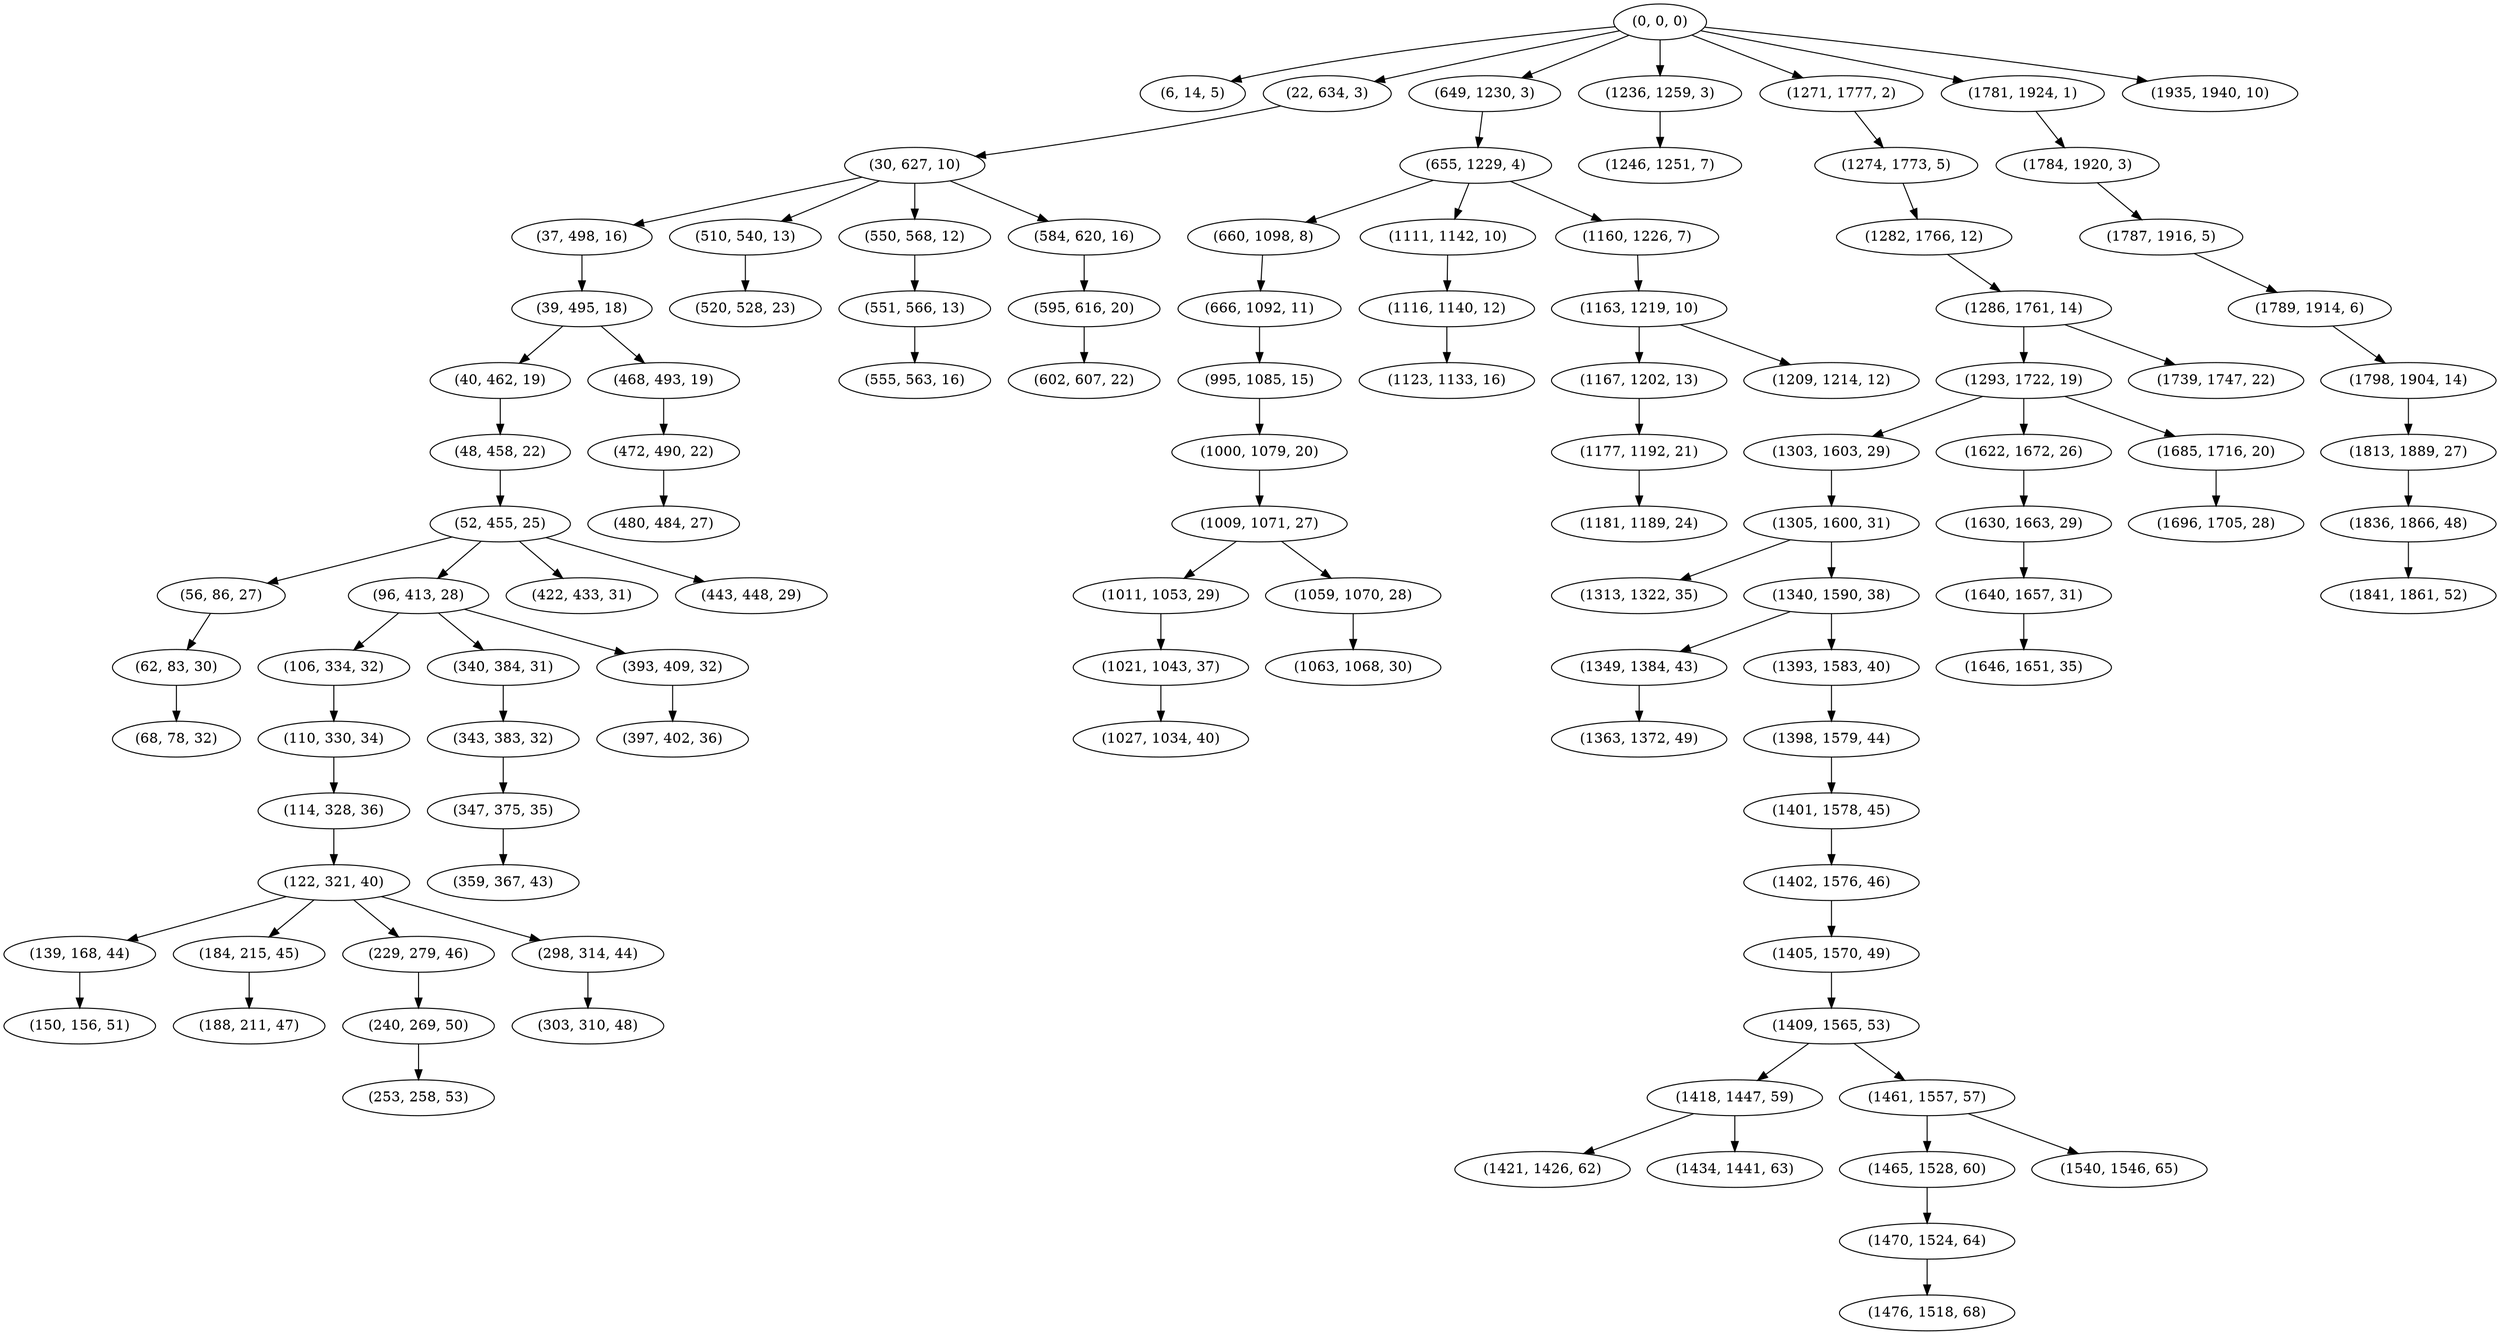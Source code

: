 digraph tree {
    "(0, 0, 0)";
    "(6, 14, 5)";
    "(22, 634, 3)";
    "(30, 627, 10)";
    "(37, 498, 16)";
    "(39, 495, 18)";
    "(40, 462, 19)";
    "(48, 458, 22)";
    "(52, 455, 25)";
    "(56, 86, 27)";
    "(62, 83, 30)";
    "(68, 78, 32)";
    "(96, 413, 28)";
    "(106, 334, 32)";
    "(110, 330, 34)";
    "(114, 328, 36)";
    "(122, 321, 40)";
    "(139, 168, 44)";
    "(150, 156, 51)";
    "(184, 215, 45)";
    "(188, 211, 47)";
    "(229, 279, 46)";
    "(240, 269, 50)";
    "(253, 258, 53)";
    "(298, 314, 44)";
    "(303, 310, 48)";
    "(340, 384, 31)";
    "(343, 383, 32)";
    "(347, 375, 35)";
    "(359, 367, 43)";
    "(393, 409, 32)";
    "(397, 402, 36)";
    "(422, 433, 31)";
    "(443, 448, 29)";
    "(468, 493, 19)";
    "(472, 490, 22)";
    "(480, 484, 27)";
    "(510, 540, 13)";
    "(520, 528, 23)";
    "(550, 568, 12)";
    "(551, 566, 13)";
    "(555, 563, 16)";
    "(584, 620, 16)";
    "(595, 616, 20)";
    "(602, 607, 22)";
    "(649, 1230, 3)";
    "(655, 1229, 4)";
    "(660, 1098, 8)";
    "(666, 1092, 11)";
    "(995, 1085, 15)";
    "(1000, 1079, 20)";
    "(1009, 1071, 27)";
    "(1011, 1053, 29)";
    "(1021, 1043, 37)";
    "(1027, 1034, 40)";
    "(1059, 1070, 28)";
    "(1063, 1068, 30)";
    "(1111, 1142, 10)";
    "(1116, 1140, 12)";
    "(1123, 1133, 16)";
    "(1160, 1226, 7)";
    "(1163, 1219, 10)";
    "(1167, 1202, 13)";
    "(1177, 1192, 21)";
    "(1181, 1189, 24)";
    "(1209, 1214, 12)";
    "(1236, 1259, 3)";
    "(1246, 1251, 7)";
    "(1271, 1777, 2)";
    "(1274, 1773, 5)";
    "(1282, 1766, 12)";
    "(1286, 1761, 14)";
    "(1293, 1722, 19)";
    "(1303, 1603, 29)";
    "(1305, 1600, 31)";
    "(1313, 1322, 35)";
    "(1340, 1590, 38)";
    "(1349, 1384, 43)";
    "(1363, 1372, 49)";
    "(1393, 1583, 40)";
    "(1398, 1579, 44)";
    "(1401, 1578, 45)";
    "(1402, 1576, 46)";
    "(1405, 1570, 49)";
    "(1409, 1565, 53)";
    "(1418, 1447, 59)";
    "(1421, 1426, 62)";
    "(1434, 1441, 63)";
    "(1461, 1557, 57)";
    "(1465, 1528, 60)";
    "(1470, 1524, 64)";
    "(1476, 1518, 68)";
    "(1540, 1546, 65)";
    "(1622, 1672, 26)";
    "(1630, 1663, 29)";
    "(1640, 1657, 31)";
    "(1646, 1651, 35)";
    "(1685, 1716, 20)";
    "(1696, 1705, 28)";
    "(1739, 1747, 22)";
    "(1781, 1924, 1)";
    "(1784, 1920, 3)";
    "(1787, 1916, 5)";
    "(1789, 1914, 6)";
    "(1798, 1904, 14)";
    "(1813, 1889, 27)";
    "(1836, 1866, 48)";
    "(1841, 1861, 52)";
    "(1935, 1940, 10)";
    "(0, 0, 0)" -> "(6, 14, 5)";
    "(0, 0, 0)" -> "(22, 634, 3)";
    "(0, 0, 0)" -> "(649, 1230, 3)";
    "(0, 0, 0)" -> "(1236, 1259, 3)";
    "(0, 0, 0)" -> "(1271, 1777, 2)";
    "(0, 0, 0)" -> "(1781, 1924, 1)";
    "(0, 0, 0)" -> "(1935, 1940, 10)";
    "(22, 634, 3)" -> "(30, 627, 10)";
    "(30, 627, 10)" -> "(37, 498, 16)";
    "(30, 627, 10)" -> "(510, 540, 13)";
    "(30, 627, 10)" -> "(550, 568, 12)";
    "(30, 627, 10)" -> "(584, 620, 16)";
    "(37, 498, 16)" -> "(39, 495, 18)";
    "(39, 495, 18)" -> "(40, 462, 19)";
    "(39, 495, 18)" -> "(468, 493, 19)";
    "(40, 462, 19)" -> "(48, 458, 22)";
    "(48, 458, 22)" -> "(52, 455, 25)";
    "(52, 455, 25)" -> "(56, 86, 27)";
    "(52, 455, 25)" -> "(96, 413, 28)";
    "(52, 455, 25)" -> "(422, 433, 31)";
    "(52, 455, 25)" -> "(443, 448, 29)";
    "(56, 86, 27)" -> "(62, 83, 30)";
    "(62, 83, 30)" -> "(68, 78, 32)";
    "(96, 413, 28)" -> "(106, 334, 32)";
    "(96, 413, 28)" -> "(340, 384, 31)";
    "(96, 413, 28)" -> "(393, 409, 32)";
    "(106, 334, 32)" -> "(110, 330, 34)";
    "(110, 330, 34)" -> "(114, 328, 36)";
    "(114, 328, 36)" -> "(122, 321, 40)";
    "(122, 321, 40)" -> "(139, 168, 44)";
    "(122, 321, 40)" -> "(184, 215, 45)";
    "(122, 321, 40)" -> "(229, 279, 46)";
    "(122, 321, 40)" -> "(298, 314, 44)";
    "(139, 168, 44)" -> "(150, 156, 51)";
    "(184, 215, 45)" -> "(188, 211, 47)";
    "(229, 279, 46)" -> "(240, 269, 50)";
    "(240, 269, 50)" -> "(253, 258, 53)";
    "(298, 314, 44)" -> "(303, 310, 48)";
    "(340, 384, 31)" -> "(343, 383, 32)";
    "(343, 383, 32)" -> "(347, 375, 35)";
    "(347, 375, 35)" -> "(359, 367, 43)";
    "(393, 409, 32)" -> "(397, 402, 36)";
    "(468, 493, 19)" -> "(472, 490, 22)";
    "(472, 490, 22)" -> "(480, 484, 27)";
    "(510, 540, 13)" -> "(520, 528, 23)";
    "(550, 568, 12)" -> "(551, 566, 13)";
    "(551, 566, 13)" -> "(555, 563, 16)";
    "(584, 620, 16)" -> "(595, 616, 20)";
    "(595, 616, 20)" -> "(602, 607, 22)";
    "(649, 1230, 3)" -> "(655, 1229, 4)";
    "(655, 1229, 4)" -> "(660, 1098, 8)";
    "(655, 1229, 4)" -> "(1111, 1142, 10)";
    "(655, 1229, 4)" -> "(1160, 1226, 7)";
    "(660, 1098, 8)" -> "(666, 1092, 11)";
    "(666, 1092, 11)" -> "(995, 1085, 15)";
    "(995, 1085, 15)" -> "(1000, 1079, 20)";
    "(1000, 1079, 20)" -> "(1009, 1071, 27)";
    "(1009, 1071, 27)" -> "(1011, 1053, 29)";
    "(1009, 1071, 27)" -> "(1059, 1070, 28)";
    "(1011, 1053, 29)" -> "(1021, 1043, 37)";
    "(1021, 1043, 37)" -> "(1027, 1034, 40)";
    "(1059, 1070, 28)" -> "(1063, 1068, 30)";
    "(1111, 1142, 10)" -> "(1116, 1140, 12)";
    "(1116, 1140, 12)" -> "(1123, 1133, 16)";
    "(1160, 1226, 7)" -> "(1163, 1219, 10)";
    "(1163, 1219, 10)" -> "(1167, 1202, 13)";
    "(1163, 1219, 10)" -> "(1209, 1214, 12)";
    "(1167, 1202, 13)" -> "(1177, 1192, 21)";
    "(1177, 1192, 21)" -> "(1181, 1189, 24)";
    "(1236, 1259, 3)" -> "(1246, 1251, 7)";
    "(1271, 1777, 2)" -> "(1274, 1773, 5)";
    "(1274, 1773, 5)" -> "(1282, 1766, 12)";
    "(1282, 1766, 12)" -> "(1286, 1761, 14)";
    "(1286, 1761, 14)" -> "(1293, 1722, 19)";
    "(1286, 1761, 14)" -> "(1739, 1747, 22)";
    "(1293, 1722, 19)" -> "(1303, 1603, 29)";
    "(1293, 1722, 19)" -> "(1622, 1672, 26)";
    "(1293, 1722, 19)" -> "(1685, 1716, 20)";
    "(1303, 1603, 29)" -> "(1305, 1600, 31)";
    "(1305, 1600, 31)" -> "(1313, 1322, 35)";
    "(1305, 1600, 31)" -> "(1340, 1590, 38)";
    "(1340, 1590, 38)" -> "(1349, 1384, 43)";
    "(1340, 1590, 38)" -> "(1393, 1583, 40)";
    "(1349, 1384, 43)" -> "(1363, 1372, 49)";
    "(1393, 1583, 40)" -> "(1398, 1579, 44)";
    "(1398, 1579, 44)" -> "(1401, 1578, 45)";
    "(1401, 1578, 45)" -> "(1402, 1576, 46)";
    "(1402, 1576, 46)" -> "(1405, 1570, 49)";
    "(1405, 1570, 49)" -> "(1409, 1565, 53)";
    "(1409, 1565, 53)" -> "(1418, 1447, 59)";
    "(1409, 1565, 53)" -> "(1461, 1557, 57)";
    "(1418, 1447, 59)" -> "(1421, 1426, 62)";
    "(1418, 1447, 59)" -> "(1434, 1441, 63)";
    "(1461, 1557, 57)" -> "(1465, 1528, 60)";
    "(1461, 1557, 57)" -> "(1540, 1546, 65)";
    "(1465, 1528, 60)" -> "(1470, 1524, 64)";
    "(1470, 1524, 64)" -> "(1476, 1518, 68)";
    "(1622, 1672, 26)" -> "(1630, 1663, 29)";
    "(1630, 1663, 29)" -> "(1640, 1657, 31)";
    "(1640, 1657, 31)" -> "(1646, 1651, 35)";
    "(1685, 1716, 20)" -> "(1696, 1705, 28)";
    "(1781, 1924, 1)" -> "(1784, 1920, 3)";
    "(1784, 1920, 3)" -> "(1787, 1916, 5)";
    "(1787, 1916, 5)" -> "(1789, 1914, 6)";
    "(1789, 1914, 6)" -> "(1798, 1904, 14)";
    "(1798, 1904, 14)" -> "(1813, 1889, 27)";
    "(1813, 1889, 27)" -> "(1836, 1866, 48)";
    "(1836, 1866, 48)" -> "(1841, 1861, 52)";
}
